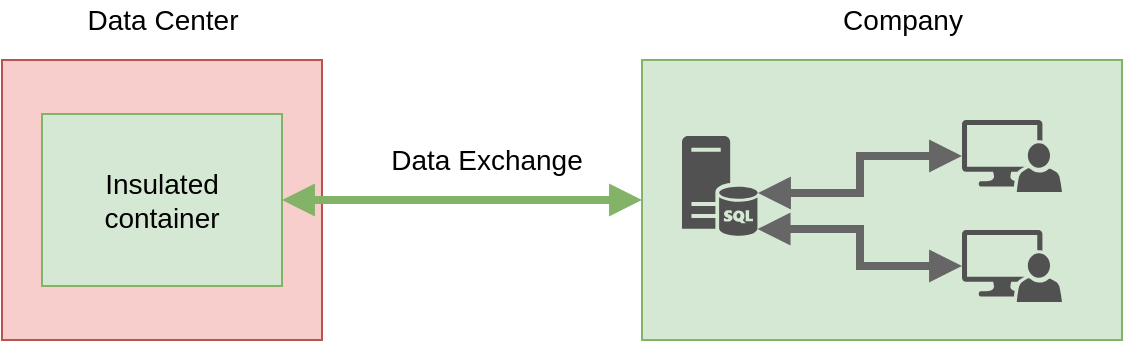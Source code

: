 <mxfile version="12.5.8" type="device"><diagram id="M46QmHzS_Uhctee3wPui" name="Page-1"><mxGraphModel dx="932" dy="560" grid="1" gridSize="10" guides="1" tooltips="1" connect="1" arrows="1" fold="1" page="1" pageScale="1" pageWidth="827" pageHeight="1169" math="0" shadow="0"><root><mxCell id="0"/><mxCell id="1" parent="0"/><mxCell id="Xv_IdoVxoieOSxbCbhbk-1" value="" style="rounded=0;whiteSpace=wrap;html=1;fillColor=#f8cecc;strokeColor=#b85450;" vertex="1" parent="1"><mxGeometry x="40" y="120" width="160" height="140" as="geometry"/></mxCell><mxCell id="Xv_IdoVxoieOSxbCbhbk-2" value="Data Center" style="text;html=1;align=center;verticalAlign=middle;resizable=0;points=[];autosize=1;fontSize=14;" vertex="1" parent="1"><mxGeometry x="75" y="90" width="90" height="20" as="geometry"/></mxCell><mxCell id="Xv_IdoVxoieOSxbCbhbk-3" value="" style="rounded=0;whiteSpace=wrap;html=1;fillColor=#d5e8d4;strokeColor=#82b366;" vertex="1" parent="1"><mxGeometry x="360" y="120" width="240" height="140" as="geometry"/></mxCell><mxCell id="Xv_IdoVxoieOSxbCbhbk-4" value="Company" style="text;html=1;align=center;verticalAlign=middle;resizable=0;points=[];autosize=1;fontSize=14;" vertex="1" parent="1"><mxGeometry x="450" y="90" width="80" height="20" as="geometry"/></mxCell><mxCell id="Xv_IdoVxoieOSxbCbhbk-6" value="Data Exchange" style="edgeStyle=orthogonalEdgeStyle;rounded=0;orthogonalLoop=1;jettySize=auto;html=1;exitX=1;exitY=0.5;exitDx=0;exitDy=0;fontSize=14;fillColor=#d5e8d4;strokeColor=#82b366;strokeWidth=4;endArrow=block;endFill=1;startArrow=block;startFill=1;entryX=0;entryY=0.5;entryDx=0;entryDy=0;" edge="1" parent="1" source="Xv_IdoVxoieOSxbCbhbk-5" target="Xv_IdoVxoieOSxbCbhbk-3"><mxGeometry x="0.13" y="20" relative="1" as="geometry"><mxPoint x="290" y="210" as="targetPoint"/><Array as="points"/><mxPoint as="offset"/></mxGeometry></mxCell><mxCell id="Xv_IdoVxoieOSxbCbhbk-5" value="Insulated container" style="rounded=0;whiteSpace=wrap;html=1;fontSize=14;fillColor=#d5e8d4;strokeColor=#82b366;" vertex="1" parent="1"><mxGeometry x="60" y="147" width="120" height="86" as="geometry"/></mxCell><mxCell id="Xv_IdoVxoieOSxbCbhbk-10" value="" style="pointerEvents=1;shadow=0;dashed=0;html=1;strokeColor=none;labelPosition=center;verticalLabelPosition=bottom;verticalAlign=top;align=center;fillColor=#515151;shape=mxgraph.mscae.system_center.admin_console;fontSize=14;" vertex="1" parent="1"><mxGeometry x="520" y="150" width="50" height="36" as="geometry"/></mxCell><mxCell id="Xv_IdoVxoieOSxbCbhbk-11" value="" style="pointerEvents=1;shadow=0;dashed=0;html=1;strokeColor=none;labelPosition=center;verticalLabelPosition=bottom;verticalAlign=top;align=center;fillColor=#515151;shape=mxgraph.mscae.system_center.admin_console;fontSize=14;" vertex="1" parent="1"><mxGeometry x="520" y="205" width="50" height="36" as="geometry"/></mxCell><mxCell id="Xv_IdoVxoieOSxbCbhbk-15" style="edgeStyle=orthogonalEdgeStyle;rounded=0;comic=0;jumpStyle=none;orthogonalLoop=1;jettySize=auto;html=1;exitX=1;exitY=0.57;exitDx=0;exitDy=0;exitPerimeter=0;entryX=0;entryY=0.5;entryDx=0;entryDy=0;entryPerimeter=0;shadow=0;startArrow=block;startFill=1;endArrow=block;endFill=1;strokeWidth=4;fontSize=14;strokeColor=#666666;fillColor=#f5f5f5;" edge="1" parent="1" source="Xv_IdoVxoieOSxbCbhbk-13" target="Xv_IdoVxoieOSxbCbhbk-10"><mxGeometry relative="1" as="geometry"/></mxCell><mxCell id="Xv_IdoVxoieOSxbCbhbk-16" style="edgeStyle=orthogonalEdgeStyle;rounded=0;comic=0;jumpStyle=none;orthogonalLoop=1;jettySize=auto;html=1;exitX=0.995;exitY=0.93;exitDx=0;exitDy=0;exitPerimeter=0;entryX=0;entryY=0.5;entryDx=0;entryDy=0;entryPerimeter=0;shadow=0;startArrow=block;startFill=1;endArrow=block;endFill=1;strokeWidth=4;fontSize=14;fillColor=#f5f5f5;strokeColor=#666666;" edge="1" parent="1" source="Xv_IdoVxoieOSxbCbhbk-13" target="Xv_IdoVxoieOSxbCbhbk-11"><mxGeometry relative="1" as="geometry"/></mxCell><mxCell id="Xv_IdoVxoieOSxbCbhbk-13" value="" style="pointerEvents=1;shadow=0;dashed=0;html=1;strokeColor=none;labelPosition=center;verticalLabelPosition=bottom;verticalAlign=top;align=center;fillColor=#515151;shape=mxgraph.mscae.system_center.central_administration_site_sql;fontSize=14;" vertex="1" parent="1"><mxGeometry x="380" y="158" width="38" height="50" as="geometry"/></mxCell></root></mxGraphModel></diagram></mxfile>